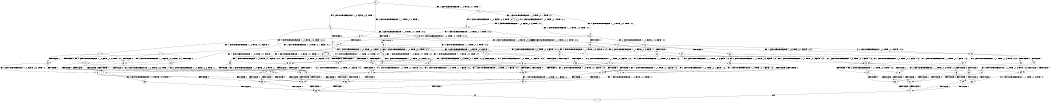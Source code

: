 digraph BCG {
size = "7, 10.5";
center = TRUE;
node [shape = circle];
0 [peripheries = 2];
0 -> 1 [label = "EX !1 !ATOMIC_EXCH_BRANCH (1, +0, TRUE, +0, 1, TRUE) !::"];
0 -> 2 [label = "EX !2 !ATOMIC_EXCH_BRANCH (1, +0, FALSE, +0, 3, TRUE) !::"];
0 -> 3 [label = "EX !0 !ATOMIC_EXCH_BRANCH (1, +1, TRUE, +0, 2, TRUE) !::"];
1 -> 4 [label = "EX !2 !ATOMIC_EXCH_BRANCH (1, +0, FALSE, +0, 3, TRUE) !:0:1:"];
1 -> 5 [label = "EX !0 !ATOMIC_EXCH_BRANCH (1, +1, TRUE, +0, 2, TRUE) !:0:1:"];
1 -> 6 [label = "EX !1 !ATOMIC_EXCH_BRANCH (1, +0, TRUE, +0, 1, TRUE) !:0:1:"];
2 -> 7 [label = "TERMINATE !2"];
2 -> 8 [label = "EX !1 !ATOMIC_EXCH_BRANCH (1, +0, TRUE, +0, 1, TRUE) !:0:1:2:"];
2 -> 9 [label = "EX !0 !ATOMIC_EXCH_BRANCH (1, +1, TRUE, +0, 2, TRUE) !:0:1:2:"];
3 -> 10 [label = "TERMINATE !0"];
3 -> 11 [label = "EX !1 !ATOMIC_EXCH_BRANCH (1, +0, TRUE, +0, 1, FALSE) !:0:"];
3 -> 12 [label = "EX !2 !ATOMIC_EXCH_BRANCH (1, +0, FALSE, +0, 3, FALSE) !:0:"];
4 -> 13 [label = "TERMINATE !2"];
4 -> 14 [label = "EX !0 !ATOMIC_EXCH_BRANCH (1, +1, TRUE, +0, 2, TRUE) !:0:1:2:"];
4 -> 8 [label = "EX !1 !ATOMIC_EXCH_BRANCH (1, +0, TRUE, +0, 1, TRUE) !:0:1:2:"];
5 -> 15 [label = "TERMINATE !0"];
5 -> 16 [label = "EX !2 !ATOMIC_EXCH_BRANCH (1, +0, FALSE, +0, 3, FALSE) !:0:1:"];
5 -> 17 [label = "EX !1 !ATOMIC_EXCH_BRANCH (1, +0, TRUE, +0, 1, FALSE) !:0:1:"];
6 -> 4 [label = "EX !2 !ATOMIC_EXCH_BRANCH (1, +0, FALSE, +0, 3, TRUE) !:0:1:"];
6 -> 5 [label = "EX !0 !ATOMIC_EXCH_BRANCH (1, +1, TRUE, +0, 2, TRUE) !:0:1:"];
6 -> 6 [label = "EX !1 !ATOMIC_EXCH_BRANCH (1, +0, TRUE, +0, 1, TRUE) !:0:1:"];
7 -> 18 [label = "EX !1 !ATOMIC_EXCH_BRANCH (1, +0, TRUE, +0, 1, TRUE) !:0:1:"];
7 -> 19 [label = "EX !0 !ATOMIC_EXCH_BRANCH (1, +1, TRUE, +0, 2, TRUE) !:0:1:"];
8 -> 13 [label = "TERMINATE !2"];
8 -> 14 [label = "EX !0 !ATOMIC_EXCH_BRANCH (1, +1, TRUE, +0, 2, TRUE) !:0:1:2:"];
8 -> 8 [label = "EX !1 !ATOMIC_EXCH_BRANCH (1, +0, TRUE, +0, 1, TRUE) !:0:1:2:"];
9 -> 20 [label = "TERMINATE !2"];
9 -> 21 [label = "TERMINATE !0"];
9 -> 22 [label = "EX !1 !ATOMIC_EXCH_BRANCH (1, +0, TRUE, +0, 1, FALSE) !:0:1:2:"];
10 -> 23 [label = "EX !1 !ATOMIC_EXCH_BRANCH (1, +0, TRUE, +0, 1, FALSE) !::"];
10 -> 24 [label = "EX !2 !ATOMIC_EXCH_BRANCH (1, +0, FALSE, +0, 3, FALSE) !::"];
11 -> 25 [label = "TERMINATE !1"];
11 -> 26 [label = "TERMINATE !0"];
11 -> 27 [label = "EX !2 !ATOMIC_EXCH_BRANCH (1, +0, FALSE, +0, 3, TRUE) !:0:1:"];
12 -> 28 [label = "TERMINATE !0"];
12 -> 29 [label = "EX !1 !ATOMIC_EXCH_BRANCH (1, +0, TRUE, +0, 1, FALSE) !:0:1:2:"];
12 -> 30 [label = "EX !2 !ATOMIC_EXCH_BRANCH (1, +1, TRUE, +0, 3, FALSE) !:0:1:2:"];
13 -> 31 [label = "EX !0 !ATOMIC_EXCH_BRANCH (1, +1, TRUE, +0, 2, TRUE) !:0:1:"];
13 -> 18 [label = "EX !1 !ATOMIC_EXCH_BRANCH (1, +0, TRUE, +0, 1, TRUE) !:0:1:"];
14 -> 32 [label = "TERMINATE !2"];
14 -> 33 [label = "TERMINATE !0"];
14 -> 22 [label = "EX !1 !ATOMIC_EXCH_BRANCH (1, +0, TRUE, +0, 1, FALSE) !:0:1:2:"];
15 -> 34 [label = "EX !2 !ATOMIC_EXCH_BRANCH (1, +0, FALSE, +0, 3, FALSE) !:1:"];
15 -> 35 [label = "EX !1 !ATOMIC_EXCH_BRANCH (1, +0, TRUE, +0, 1, FALSE) !:1:"];
16 -> 36 [label = "TERMINATE !0"];
16 -> 37 [label = "EX !2 !ATOMIC_EXCH_BRANCH (1, +1, TRUE, +0, 3, FALSE) !:0:1:2:"];
16 -> 29 [label = "EX !1 !ATOMIC_EXCH_BRANCH (1, +0, TRUE, +0, 1, FALSE) !:0:1:2:"];
17 -> 25 [label = "TERMINATE !1"];
17 -> 26 [label = "TERMINATE !0"];
17 -> 27 [label = "EX !2 !ATOMIC_EXCH_BRANCH (1, +0, FALSE, +0, 3, TRUE) !:0:1:"];
18 -> 31 [label = "EX !0 !ATOMIC_EXCH_BRANCH (1, +1, TRUE, +0, 2, TRUE) !:0:1:"];
18 -> 18 [label = "EX !1 !ATOMIC_EXCH_BRANCH (1, +0, TRUE, +0, 1, TRUE) !:0:1:"];
19 -> 38 [label = "TERMINATE !0"];
19 -> 39 [label = "EX !1 !ATOMIC_EXCH_BRANCH (1, +0, TRUE, +0, 1, FALSE) !:0:1:"];
20 -> 38 [label = "TERMINATE !0"];
20 -> 39 [label = "EX !1 !ATOMIC_EXCH_BRANCH (1, +0, TRUE, +0, 1, FALSE) !:0:1:"];
21 -> 38 [label = "TERMINATE !2"];
21 -> 40 [label = "EX !1 !ATOMIC_EXCH_BRANCH (1, +0, TRUE, +0, 1, FALSE) !:1:2:"];
22 -> 41 [label = "TERMINATE !1"];
22 -> 42 [label = "TERMINATE !2"];
22 -> 43 [label = "TERMINATE !0"];
23 -> 44 [label = "TERMINATE !1"];
23 -> 45 [label = "EX !2 !ATOMIC_EXCH_BRANCH (1, +0, FALSE, +0, 3, TRUE) !:1:"];
24 -> 46 [label = "EX !1 !ATOMIC_EXCH_BRANCH (1, +0, TRUE, +0, 1, FALSE) !:1:2:"];
24 -> 47 [label = "EX !2 !ATOMIC_EXCH_BRANCH (1, +1, TRUE, +0, 3, FALSE) !:1:2:"];
25 -> 44 [label = "TERMINATE !0"];
25 -> 48 [label = "EX !2 !ATOMIC_EXCH_BRANCH (1, +0, FALSE, +0, 3, TRUE) !:0:"];
26 -> 44 [label = "TERMINATE !1"];
26 -> 45 [label = "EX !2 !ATOMIC_EXCH_BRANCH (1, +0, FALSE, +0, 3, TRUE) !:1:"];
27 -> 41 [label = "TERMINATE !1"];
27 -> 42 [label = "TERMINATE !2"];
27 -> 43 [label = "TERMINATE !0"];
28 -> 46 [label = "EX !1 !ATOMIC_EXCH_BRANCH (1, +0, TRUE, +0, 1, FALSE) !:1:2:"];
28 -> 47 [label = "EX !2 !ATOMIC_EXCH_BRANCH (1, +1, TRUE, +0, 3, FALSE) !:1:2:"];
29 -> 49 [label = "TERMINATE !1"];
29 -> 50 [label = "TERMINATE !0"];
29 -> 51 [label = "EX !2 !ATOMIC_EXCH_BRANCH (1, +1, TRUE, +0, 3, TRUE) !:0:1:2:"];
30 -> 20 [label = "TERMINATE !2"];
30 -> 21 [label = "TERMINATE !0"];
30 -> 22 [label = "EX !1 !ATOMIC_EXCH_BRANCH (1, +0, TRUE, +0, 1, FALSE) !:0:1:2:"];
31 -> 52 [label = "TERMINATE !0"];
31 -> 39 [label = "EX !1 !ATOMIC_EXCH_BRANCH (1, +0, TRUE, +0, 1, FALSE) !:0:1:"];
32 -> 52 [label = "TERMINATE !0"];
32 -> 39 [label = "EX !1 !ATOMIC_EXCH_BRANCH (1, +0, TRUE, +0, 1, FALSE) !:0:1:"];
33 -> 52 [label = "TERMINATE !2"];
33 -> 40 [label = "EX !1 !ATOMIC_EXCH_BRANCH (1, +0, TRUE, +0, 1, FALSE) !:1:2:"];
34 -> 53 [label = "EX !2 !ATOMIC_EXCH_BRANCH (1, +1, TRUE, +0, 3, FALSE) !:1:2:"];
34 -> 46 [label = "EX !1 !ATOMIC_EXCH_BRANCH (1, +0, TRUE, +0, 1, FALSE) !:1:2:"];
35 -> 44 [label = "TERMINATE !1"];
35 -> 45 [label = "EX !2 !ATOMIC_EXCH_BRANCH (1, +0, FALSE, +0, 3, TRUE) !:1:"];
36 -> 53 [label = "EX !2 !ATOMIC_EXCH_BRANCH (1, +1, TRUE, +0, 3, FALSE) !:1:2:"];
36 -> 46 [label = "EX !1 !ATOMIC_EXCH_BRANCH (1, +0, TRUE, +0, 1, FALSE) !:1:2:"];
37 -> 32 [label = "TERMINATE !2"];
37 -> 33 [label = "TERMINATE !0"];
37 -> 22 [label = "EX !1 !ATOMIC_EXCH_BRANCH (1, +0, TRUE, +0, 1, FALSE) !:0:1:2:"];
38 -> 54 [label = "EX !1 !ATOMIC_EXCH_BRANCH (1, +0, TRUE, +0, 1, FALSE) !:1:"];
39 -> 55 [label = "TERMINATE !1"];
39 -> 56 [label = "TERMINATE !0"];
40 -> 57 [label = "TERMINATE !1"];
40 -> 56 [label = "TERMINATE !2"];
41 -> 55 [label = "TERMINATE !2"];
41 -> 57 [label = "TERMINATE !0"];
42 -> 55 [label = "TERMINATE !1"];
42 -> 56 [label = "TERMINATE !0"];
43 -> 57 [label = "TERMINATE !1"];
43 -> 56 [label = "TERMINATE !2"];
44 -> 58 [label = "EX !2 !ATOMIC_EXCH_BRANCH (1, +0, FALSE, +0, 3, TRUE) !::"];
45 -> 57 [label = "TERMINATE !1"];
45 -> 56 [label = "TERMINATE !2"];
46 -> 59 [label = "TERMINATE !1"];
46 -> 60 [label = "EX !2 !ATOMIC_EXCH_BRANCH (1, +1, TRUE, +0, 3, TRUE) !:1:2:"];
47 -> 38 [label = "TERMINATE !2"];
47 -> 40 [label = "EX !1 !ATOMIC_EXCH_BRANCH (1, +0, TRUE, +0, 1, FALSE) !:1:2:"];
48 -> 55 [label = "TERMINATE !2"];
48 -> 57 [label = "TERMINATE !0"];
49 -> 59 [label = "TERMINATE !0"];
49 -> 61 [label = "EX !2 !ATOMIC_EXCH_BRANCH (1, +1, TRUE, +0, 3, TRUE) !:0:2:"];
50 -> 59 [label = "TERMINATE !1"];
50 -> 60 [label = "EX !2 !ATOMIC_EXCH_BRANCH (1, +1, TRUE, +0, 3, TRUE) !:1:2:"];
51 -> 62 [label = "TERMINATE !1"];
51 -> 63 [label = "TERMINATE !2"];
51 -> 64 [label = "TERMINATE !0"];
52 -> 54 [label = "EX !1 !ATOMIC_EXCH_BRANCH (1, +0, TRUE, +0, 1, FALSE) !:1:"];
53 -> 52 [label = "TERMINATE !2"];
53 -> 40 [label = "EX !1 !ATOMIC_EXCH_BRANCH (1, +0, TRUE, +0, 1, FALSE) !:1:2:"];
54 -> 65 [label = "TERMINATE !1"];
55 -> 65 [label = "TERMINATE !0"];
56 -> 65 [label = "TERMINATE !1"];
57 -> 65 [label = "TERMINATE !2"];
58 -> 65 [label = "TERMINATE !2"];
59 -> 66 [label = "EX !2 !ATOMIC_EXCH_BRANCH (1, +1, TRUE, +0, 3, TRUE) !:2:"];
60 -> 67 [label = "TERMINATE !1"];
60 -> 68 [label = "TERMINATE !2"];
61 -> 69 [label = "TERMINATE !2"];
61 -> 67 [label = "TERMINATE !0"];
62 -> 69 [label = "TERMINATE !2"];
62 -> 67 [label = "TERMINATE !0"];
63 -> 69 [label = "TERMINATE !1"];
63 -> 68 [label = "TERMINATE !0"];
64 -> 67 [label = "TERMINATE !1"];
64 -> 68 [label = "TERMINATE !2"];
65 -> 70 [label = "exit"];
66 -> 71 [label = "TERMINATE !2"];
67 -> 71 [label = "TERMINATE !2"];
68 -> 71 [label = "TERMINATE !1"];
69 -> 71 [label = "TERMINATE !0"];
71 -> 70 [label = "exit"];
}
